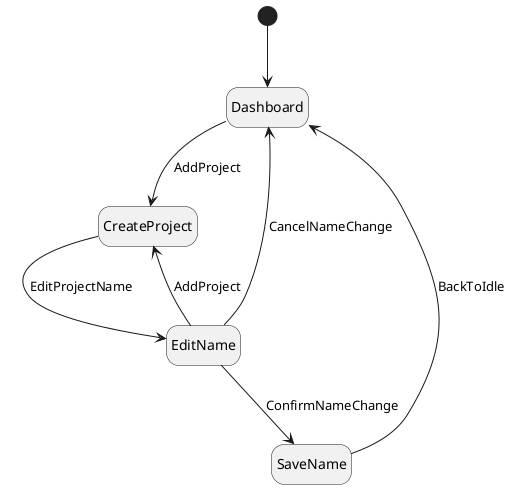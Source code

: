 @startuml
hide empty description

[*] --> Dashboard

Dashboard -d-> CreateProject : AddProject

CreateProject -d-> EditName : EditProjectName

EditName -u-> CreateProject : AddProject
EditName -d-> SaveName : ConfirmNameChange
EditName -u-> Dashboard : CancelNameChange

SaveName -u-> Dashboard : BackToIdle

@enduml
